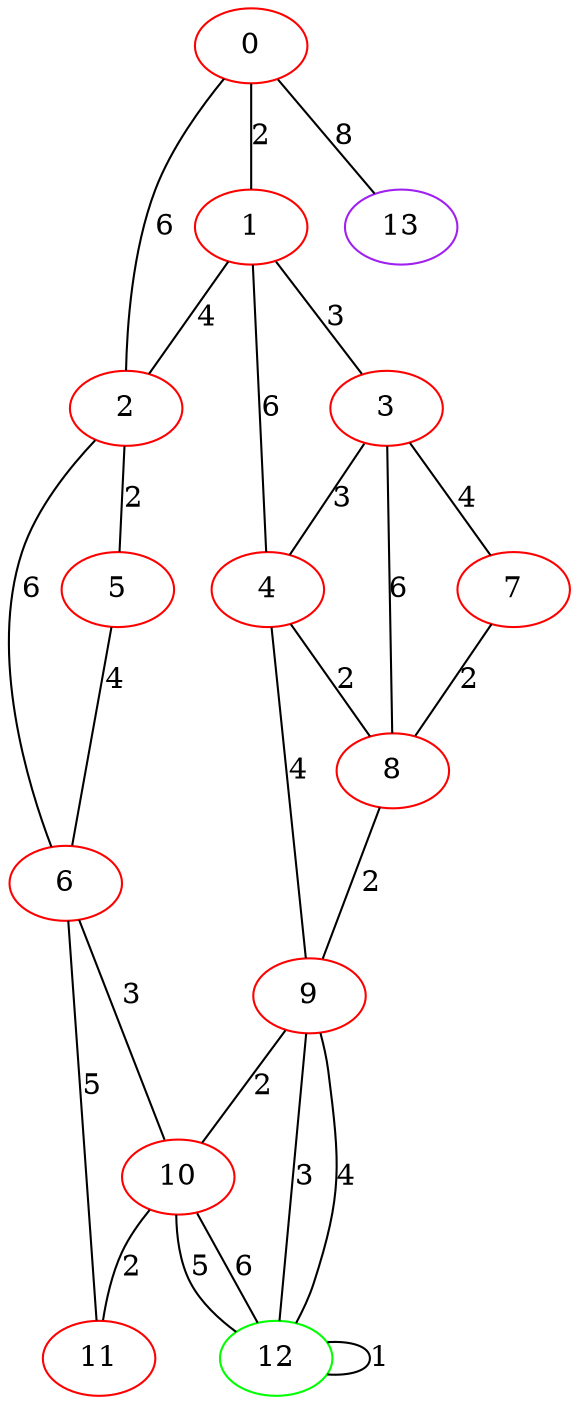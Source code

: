 graph "" {
0 [color=red, weight=1];
1 [color=red, weight=1];
2 [color=red, weight=1];
3 [color=red, weight=1];
4 [color=red, weight=1];
5 [color=red, weight=1];
6 [color=red, weight=1];
7 [color=red, weight=1];
8 [color=red, weight=1];
9 [color=red, weight=1];
10 [color=red, weight=1];
11 [color=red, weight=1];
12 [color=green, weight=2];
13 [color=purple, weight=4];
0 -- 1  [key=0, label=2];
0 -- 2  [key=0, label=6];
0 -- 13  [key=0, label=8];
1 -- 2  [key=0, label=4];
1 -- 3  [key=0, label=3];
1 -- 4  [key=0, label=6];
2 -- 5  [key=0, label=2];
2 -- 6  [key=0, label=6];
3 -- 8  [key=0, label=6];
3 -- 4  [key=0, label=3];
3 -- 7  [key=0, label=4];
4 -- 8  [key=0, label=2];
4 -- 9  [key=0, label=4];
5 -- 6  [key=0, label=4];
6 -- 10  [key=0, label=3];
6 -- 11  [key=0, label=5];
7 -- 8  [key=0, label=2];
8 -- 9  [key=0, label=2];
9 -- 10  [key=0, label=2];
9 -- 12  [key=0, label=3];
9 -- 12  [key=1, label=4];
10 -- 11  [key=0, label=2];
10 -- 12  [key=0, label=5];
10 -- 12  [key=1, label=6];
12 -- 12  [key=0, label=1];
}
